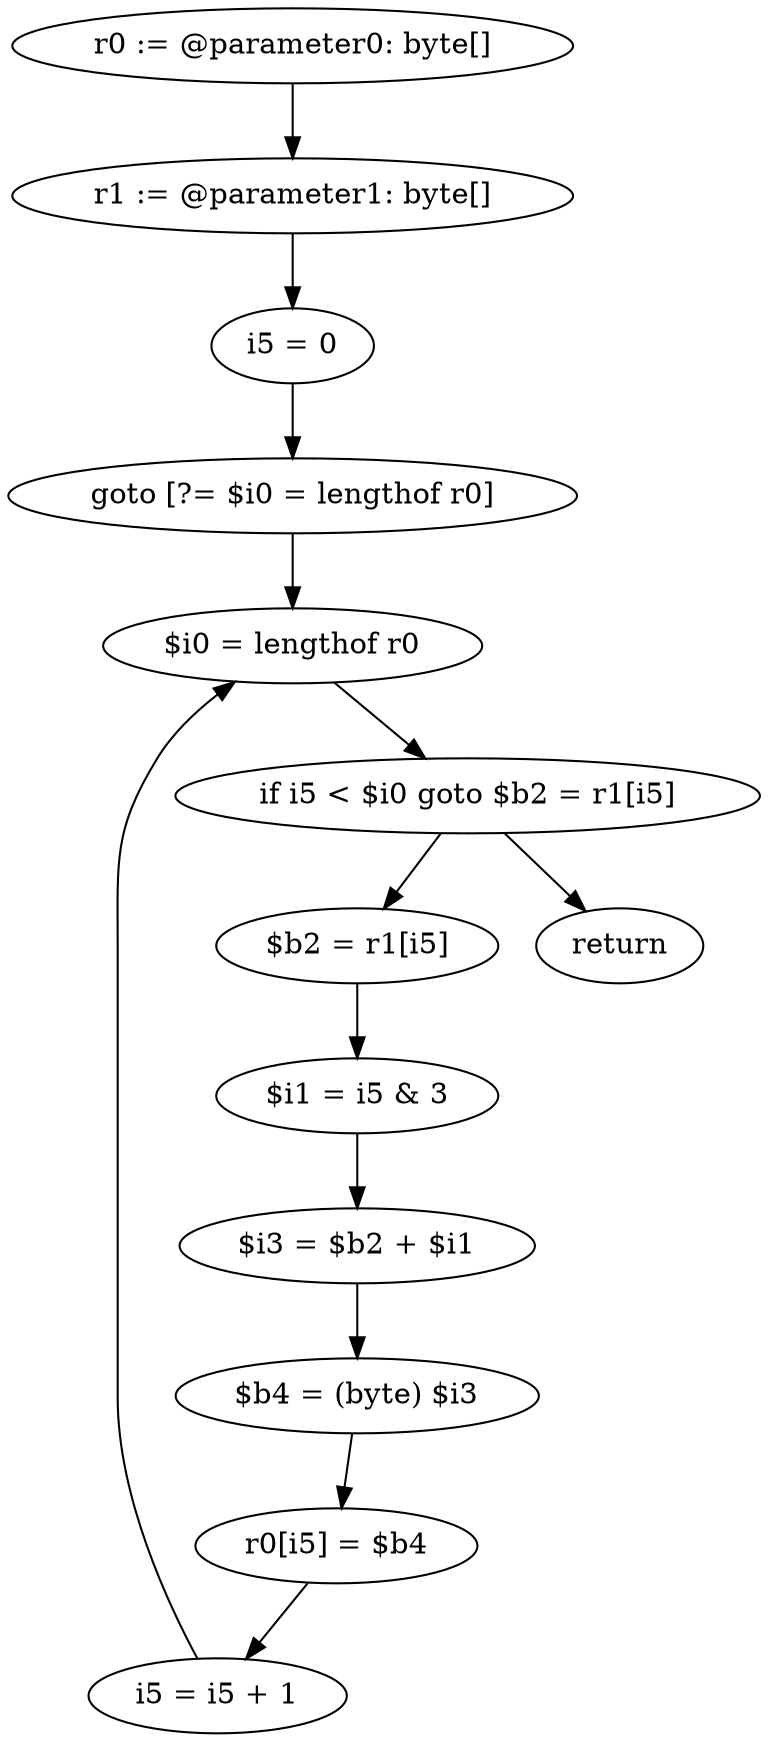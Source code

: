 digraph "unitGraph" {
    "r0 := @parameter0: byte[]"
    "r1 := @parameter1: byte[]"
    "i5 = 0"
    "goto [?= $i0 = lengthof r0]"
    "$b2 = r1[i5]"
    "$i1 = i5 & 3"
    "$i3 = $b2 + $i1"
    "$b4 = (byte) $i3"
    "r0[i5] = $b4"
    "i5 = i5 + 1"
    "$i0 = lengthof r0"
    "if i5 < $i0 goto $b2 = r1[i5]"
    "return"
    "r0 := @parameter0: byte[]"->"r1 := @parameter1: byte[]";
    "r1 := @parameter1: byte[]"->"i5 = 0";
    "i5 = 0"->"goto [?= $i0 = lengthof r0]";
    "goto [?= $i0 = lengthof r0]"->"$i0 = lengthof r0";
    "$b2 = r1[i5]"->"$i1 = i5 & 3";
    "$i1 = i5 & 3"->"$i3 = $b2 + $i1";
    "$i3 = $b2 + $i1"->"$b4 = (byte) $i3";
    "$b4 = (byte) $i3"->"r0[i5] = $b4";
    "r0[i5] = $b4"->"i5 = i5 + 1";
    "i5 = i5 + 1"->"$i0 = lengthof r0";
    "$i0 = lengthof r0"->"if i5 < $i0 goto $b2 = r1[i5]";
    "if i5 < $i0 goto $b2 = r1[i5]"->"return";
    "if i5 < $i0 goto $b2 = r1[i5]"->"$b2 = r1[i5]";
}
